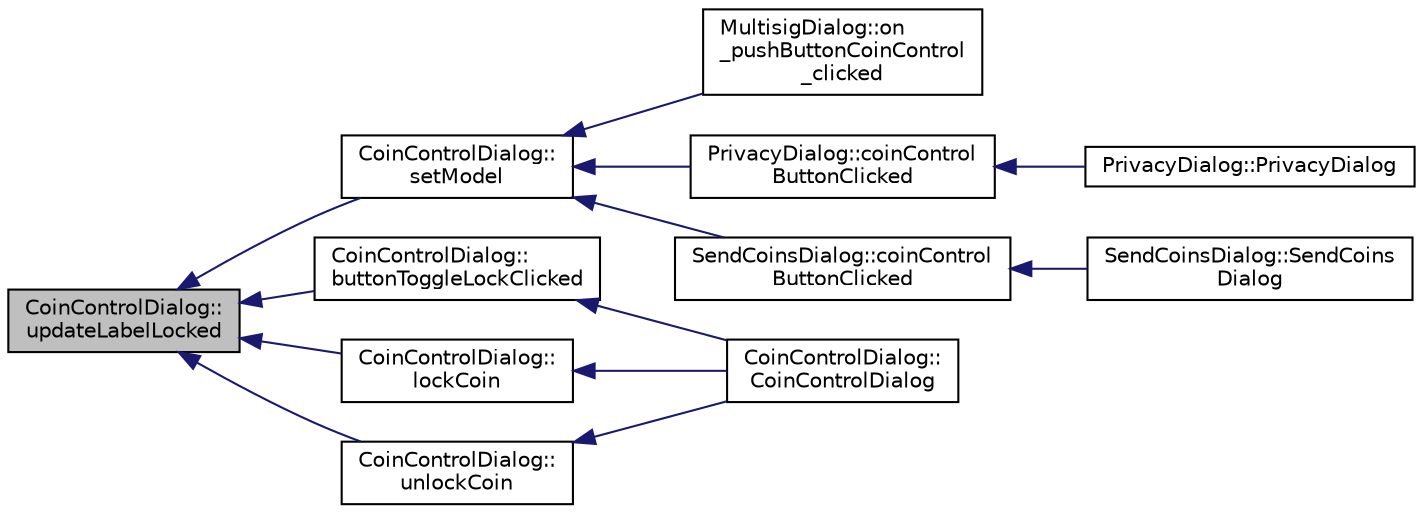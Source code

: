 digraph "CoinControlDialog::updateLabelLocked"
{
  edge [fontname="Helvetica",fontsize="10",labelfontname="Helvetica",labelfontsize="10"];
  node [fontname="Helvetica",fontsize="10",shape=record];
  rankdir="LR";
  Node812 [label="CoinControlDialog::\lupdateLabelLocked",height=0.2,width=0.4,color="black", fillcolor="grey75", style="filled", fontcolor="black"];
  Node812 -> Node813 [dir="back",color="midnightblue",fontsize="10",style="solid",fontname="Helvetica"];
  Node813 [label="CoinControlDialog::\lsetModel",height=0.2,width=0.4,color="black", fillcolor="white", style="filled",URL="$class_coin_control_dialog.html#a4c34a48574814089c54f763a22f5317a"];
  Node813 -> Node814 [dir="back",color="midnightblue",fontsize="10",style="solid",fontname="Helvetica"];
  Node814 [label="MultisigDialog::on\l_pushButtonCoinControl\l_clicked",height=0.2,width=0.4,color="black", fillcolor="white", style="filled",URL="$class_multisig_dialog.html#a3d21b360d294040f947ce6cc685dfdfa"];
  Node813 -> Node815 [dir="back",color="midnightblue",fontsize="10",style="solid",fontname="Helvetica"];
  Node815 [label="PrivacyDialog::coinControl\lButtonClicked",height=0.2,width=0.4,color="black", fillcolor="white", style="filled",URL="$class_privacy_dialog.html#a16488c5d2fb41caedb18e9a6c1a376bb"];
  Node815 -> Node816 [dir="back",color="midnightblue",fontsize="10",style="solid",fontname="Helvetica"];
  Node816 [label="PrivacyDialog::PrivacyDialog",height=0.2,width=0.4,color="black", fillcolor="white", style="filled",URL="$class_privacy_dialog.html#ab7308b7ed5782dfa26fb1f216385207c"];
  Node813 -> Node817 [dir="back",color="midnightblue",fontsize="10",style="solid",fontname="Helvetica"];
  Node817 [label="SendCoinsDialog::coinControl\lButtonClicked",height=0.2,width=0.4,color="black", fillcolor="white", style="filled",URL="$class_send_coins_dialog.html#a59d757d9e4bea5b380eb480fd79cfb49"];
  Node817 -> Node818 [dir="back",color="midnightblue",fontsize="10",style="solid",fontname="Helvetica"];
  Node818 [label="SendCoinsDialog::SendCoins\lDialog",height=0.2,width=0.4,color="black", fillcolor="white", style="filled",URL="$class_send_coins_dialog.html#a0df5bc29d1df68eda44826651afc595f"];
  Node812 -> Node819 [dir="back",color="midnightblue",fontsize="10",style="solid",fontname="Helvetica"];
  Node819 [label="CoinControlDialog::\lbuttonToggleLockClicked",height=0.2,width=0.4,color="black", fillcolor="white", style="filled",URL="$class_coin_control_dialog.html#a6da2f01f4e266766a0be3609890b22f2"];
  Node819 -> Node820 [dir="back",color="midnightblue",fontsize="10",style="solid",fontname="Helvetica"];
  Node820 [label="CoinControlDialog::\lCoinControlDialog",height=0.2,width=0.4,color="black", fillcolor="white", style="filled",URL="$class_coin_control_dialog.html#a8eafb58ed1c5668af9a4890704136671"];
  Node812 -> Node821 [dir="back",color="midnightblue",fontsize="10",style="solid",fontname="Helvetica"];
  Node821 [label="CoinControlDialog::\llockCoin",height=0.2,width=0.4,color="black", fillcolor="white", style="filled",URL="$class_coin_control_dialog.html#a92d82e9a08d81b99fda6546d83f63a19"];
  Node821 -> Node820 [dir="back",color="midnightblue",fontsize="10",style="solid",fontname="Helvetica"];
  Node812 -> Node822 [dir="back",color="midnightblue",fontsize="10",style="solid",fontname="Helvetica"];
  Node822 [label="CoinControlDialog::\lunlockCoin",height=0.2,width=0.4,color="black", fillcolor="white", style="filled",URL="$class_coin_control_dialog.html#a3097ebdc8972660aae30f49f2ccd1d8c"];
  Node822 -> Node820 [dir="back",color="midnightblue",fontsize="10",style="solid",fontname="Helvetica"];
}
